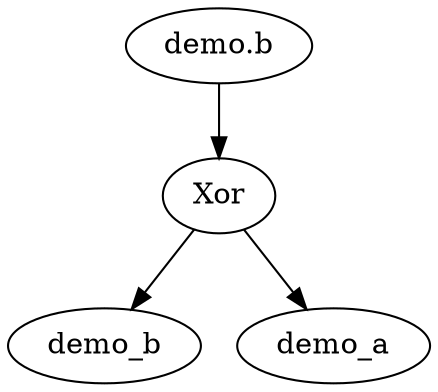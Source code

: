 strict digraph "" {
	node [label="\N"];
	"demo.b_graphrename_0"	[color=black,
		label="demo.b"];
	Xor_graphrename_1	[color=black,
		label=Xor];
	"demo.b_graphrename_0" -> Xor_graphrename_1	[color=black];
	demo_b	[color=black];
	Xor_graphrename_1 -> demo_b	[color=black];
	demo_a	[color=black];
	Xor_graphrename_1 -> demo_a	[color=black];
}
